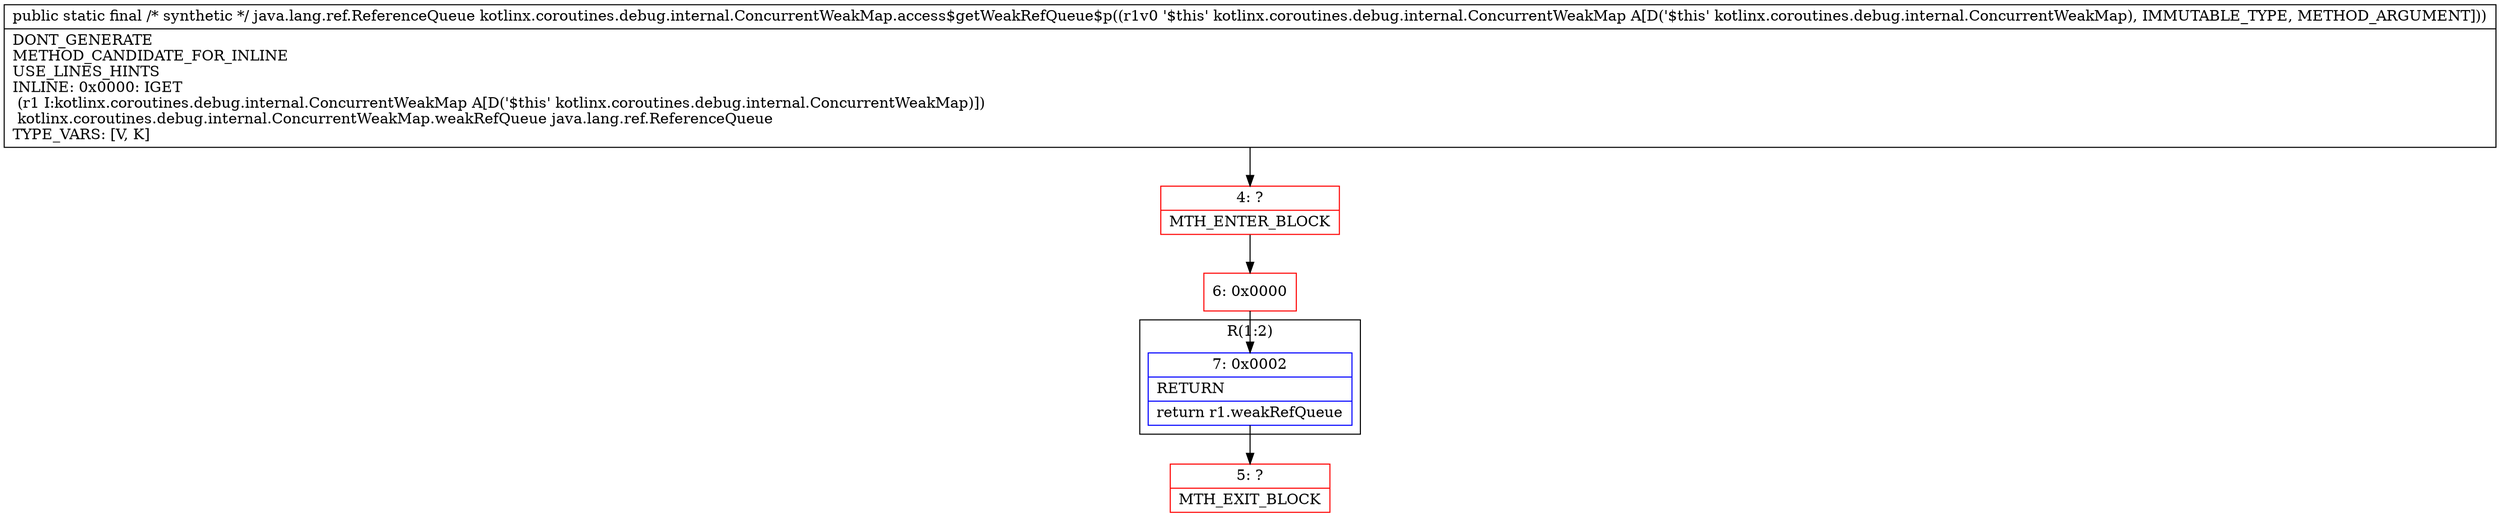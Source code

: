 digraph "CFG forkotlinx.coroutines.debug.internal.ConcurrentWeakMap.access$getWeakRefQueue$p(Lkotlinx\/coroutines\/debug\/internal\/ConcurrentWeakMap;)Ljava\/lang\/ref\/ReferenceQueue;" {
subgraph cluster_Region_1935539483 {
label = "R(1:2)";
node [shape=record,color=blue];
Node_7 [shape=record,label="{7\:\ 0x0002|RETURN\l|return r1.weakRefQueue\l}"];
}
Node_4 [shape=record,color=red,label="{4\:\ ?|MTH_ENTER_BLOCK\l}"];
Node_6 [shape=record,color=red,label="{6\:\ 0x0000}"];
Node_5 [shape=record,color=red,label="{5\:\ ?|MTH_EXIT_BLOCK\l}"];
MethodNode[shape=record,label="{public static final \/* synthetic *\/ java.lang.ref.ReferenceQueue kotlinx.coroutines.debug.internal.ConcurrentWeakMap.access$getWeakRefQueue$p((r1v0 '$this' kotlinx.coroutines.debug.internal.ConcurrentWeakMap A[D('$this' kotlinx.coroutines.debug.internal.ConcurrentWeakMap), IMMUTABLE_TYPE, METHOD_ARGUMENT]))  | DONT_GENERATE\lMETHOD_CANDIDATE_FOR_INLINE\lUSE_LINES_HINTS\lINLINE: 0x0000: IGET  \l  (r1 I:kotlinx.coroutines.debug.internal.ConcurrentWeakMap A[D('$this' kotlinx.coroutines.debug.internal.ConcurrentWeakMap)])\l kotlinx.coroutines.debug.internal.ConcurrentWeakMap.weakRefQueue java.lang.ref.ReferenceQueue\lTYPE_VARS: [V, K]\l}"];
MethodNode -> Node_4;Node_7 -> Node_5;
Node_4 -> Node_6;
Node_6 -> Node_7;
}

